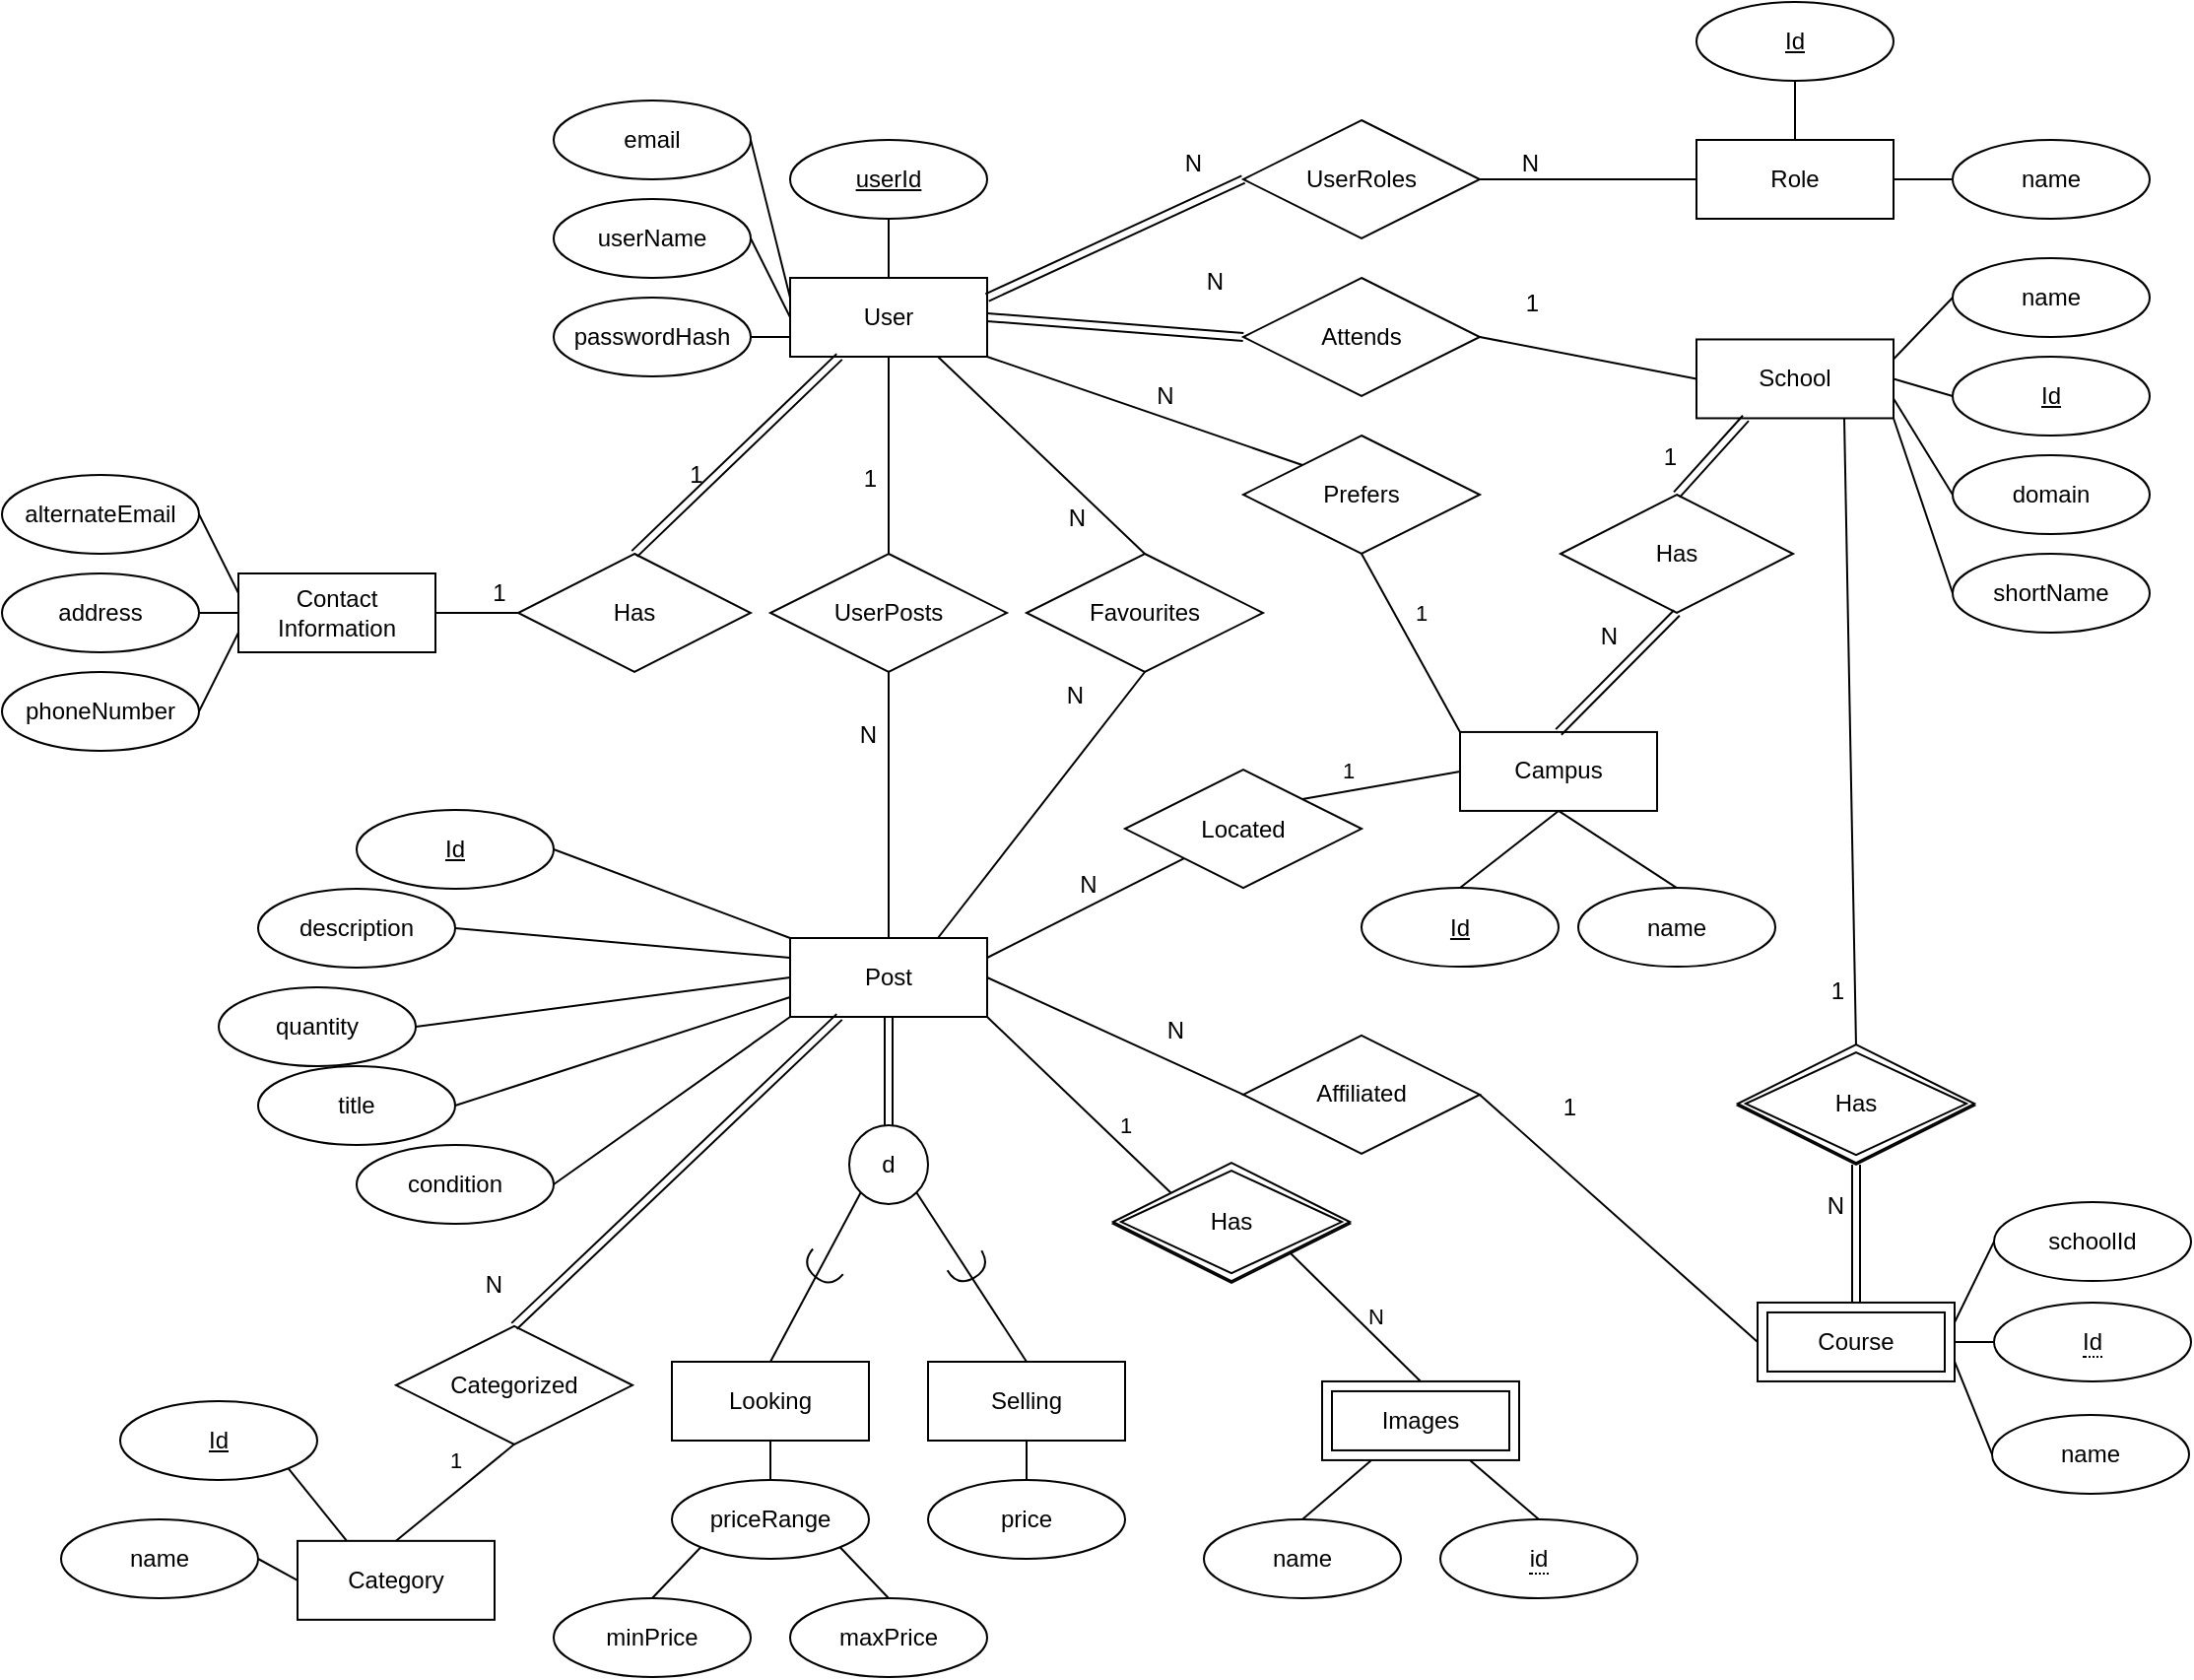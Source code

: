 <mxfile version="17.4.4" type="github">
  <diagram id="t6akrrL4qm9jTMgIvsn8" name="Page-1">
    <mxGraphModel dx="3773" dy="2772" grid="1" gridSize="10" guides="1" tooltips="1" connect="1" arrows="1" fold="1" page="1" pageScale="1" pageWidth="827" pageHeight="1169" math="0" shadow="0">
      <root>
        <mxCell id="0" />
        <mxCell id="1" parent="0" />
        <mxCell id="6nLnpNQeCBj-sCMpRCvX-1" value="User" style="whiteSpace=wrap;html=1;align=center;" parent="1" vertex="1">
          <mxGeometry x="130" y="130" width="100" height="40" as="geometry" />
        </mxCell>
        <mxCell id="6nLnpNQeCBj-sCMpRCvX-2" value="UserRoles" style="shape=rhombus;perimeter=rhombusPerimeter;whiteSpace=wrap;html=1;align=center;" parent="1" vertex="1">
          <mxGeometry x="360" y="50" width="120" height="60" as="geometry" />
        </mxCell>
        <mxCell id="6nLnpNQeCBj-sCMpRCvX-3" value="Role" style="whiteSpace=wrap;html=1;align=center;" parent="1" vertex="1">
          <mxGeometry x="590" y="60" width="100" height="40" as="geometry" />
        </mxCell>
        <mxCell id="6nLnpNQeCBj-sCMpRCvX-6" value="" style="shape=link;html=1;rounded=0;exitX=1;exitY=0.25;exitDx=0;exitDy=0;entryX=0;entryY=0.5;entryDx=0;entryDy=0;" parent="1" source="6nLnpNQeCBj-sCMpRCvX-1" target="6nLnpNQeCBj-sCMpRCvX-2" edge="1">
          <mxGeometry relative="1" as="geometry">
            <mxPoint x="360" y="530" as="sourcePoint" />
            <mxPoint x="520" y="530" as="targetPoint" />
          </mxGeometry>
        </mxCell>
        <mxCell id="6nLnpNQeCBj-sCMpRCvX-7" value="N" style="resizable=0;html=1;align=right;verticalAlign=bottom;" parent="6nLnpNQeCBj-sCMpRCvX-6" connectable="0" vertex="1">
          <mxGeometry x="1" relative="1" as="geometry">
            <mxPoint x="-20" as="offset" />
          </mxGeometry>
        </mxCell>
        <mxCell id="6nLnpNQeCBj-sCMpRCvX-10" value="" style="endArrow=none;html=1;rounded=0;exitX=0;exitY=0.5;exitDx=0;exitDy=0;entryX=1;entryY=0.5;entryDx=0;entryDy=0;" parent="1" source="6nLnpNQeCBj-sCMpRCvX-3" target="6nLnpNQeCBj-sCMpRCvX-2" edge="1">
          <mxGeometry relative="1" as="geometry">
            <mxPoint x="360" y="460" as="sourcePoint" />
            <mxPoint x="520" y="460" as="targetPoint" />
          </mxGeometry>
        </mxCell>
        <mxCell id="6nLnpNQeCBj-sCMpRCvX-11" value="N" style="resizable=0;html=1;align=right;verticalAlign=bottom;" parent="6nLnpNQeCBj-sCMpRCvX-10" connectable="0" vertex="1">
          <mxGeometry x="1" relative="1" as="geometry">
            <mxPoint x="30" as="offset" />
          </mxGeometry>
        </mxCell>
        <mxCell id="6nLnpNQeCBj-sCMpRCvX-12" value="School" style="whiteSpace=wrap;html=1;align=center;" parent="1" vertex="1">
          <mxGeometry x="590" y="161.23" width="100" height="40" as="geometry" />
        </mxCell>
        <mxCell id="6nLnpNQeCBj-sCMpRCvX-13" value="Post" style="whiteSpace=wrap;html=1;align=center;" parent="1" vertex="1">
          <mxGeometry x="130" y="465" width="100" height="40" as="geometry" />
        </mxCell>
        <mxCell id="6nLnpNQeCBj-sCMpRCvX-17" value="Id" style="ellipse;whiteSpace=wrap;html=1;align=center;fontStyle=4;" parent="1" vertex="1">
          <mxGeometry x="-90" y="400" width="100" height="40" as="geometry" />
        </mxCell>
        <mxCell id="6nLnpNQeCBj-sCMpRCvX-19" value="title" style="ellipse;whiteSpace=wrap;html=1;align=center;" parent="1" vertex="1">
          <mxGeometry x="-140" y="530" width="100" height="40" as="geometry" />
        </mxCell>
        <mxCell id="6nLnpNQeCBj-sCMpRCvX-20" value="description" style="ellipse;whiteSpace=wrap;html=1;align=center;" parent="1" vertex="1">
          <mxGeometry x="-140" y="440" width="100" height="40" as="geometry" />
        </mxCell>
        <mxCell id="6nLnpNQeCBj-sCMpRCvX-21" style="edgeStyle=orthogonalEdgeStyle;rounded=0;orthogonalLoop=1;jettySize=auto;html=1;exitX=0.5;exitY=1;exitDx=0;exitDy=0;" parent="1" edge="1">
          <mxGeometry relative="1" as="geometry">
            <mxPoint x="-100" y="530" as="sourcePoint" />
            <mxPoint x="-100" y="530" as="targetPoint" />
          </mxGeometry>
        </mxCell>
        <mxCell id="6nLnpNQeCBj-sCMpRCvX-22" value="Course" style="shape=ext;margin=3;double=1;whiteSpace=wrap;html=1;align=center;" parent="1" vertex="1">
          <mxGeometry x="621" y="649.97" width="100" height="40" as="geometry" />
        </mxCell>
        <mxCell id="6nLnpNQeCBj-sCMpRCvX-24" value="&lt;span style=&quot;border-bottom: 1px dotted&quot;&gt;Id&lt;/span&gt;" style="ellipse;whiteSpace=wrap;html=1;align=center;" parent="1" vertex="1">
          <mxGeometry x="741" y="649.97" width="100" height="40" as="geometry" />
        </mxCell>
        <mxCell id="6nLnpNQeCBj-sCMpRCvX-25" value="name" style="ellipse;whiteSpace=wrap;html=1;align=center;" parent="1" vertex="1">
          <mxGeometry x="740" y="706.97" width="100" height="40" as="geometry" />
        </mxCell>
        <mxCell id="6nLnpNQeCBj-sCMpRCvX-26" value="Id" style="ellipse;whiteSpace=wrap;html=1;align=center;fontStyle=4;" parent="1" vertex="1">
          <mxGeometry x="720" y="170" width="100" height="40" as="geometry" />
        </mxCell>
        <mxCell id="6nLnpNQeCBj-sCMpRCvX-27" value="name" style="ellipse;whiteSpace=wrap;html=1;align=center;" parent="1" vertex="1">
          <mxGeometry x="720" y="120.0" width="100" height="40" as="geometry" />
        </mxCell>
        <mxCell id="6nLnpNQeCBj-sCMpRCvX-28" value="domain" style="ellipse;whiteSpace=wrap;html=1;align=center;" parent="1" vertex="1">
          <mxGeometry x="720" y="220" width="100" height="40" as="geometry" />
        </mxCell>
        <mxCell id="6nLnpNQeCBj-sCMpRCvX-29" value="userId" style="ellipse;whiteSpace=wrap;html=1;align=center;fontStyle=4;" parent="1" vertex="1">
          <mxGeometry x="130" y="60" width="100" height="40" as="geometry" />
        </mxCell>
        <mxCell id="6nLnpNQeCBj-sCMpRCvX-31" value="email" style="ellipse;whiteSpace=wrap;html=1;align=center;" parent="1" vertex="1">
          <mxGeometry x="10" y="40" width="100" height="40" as="geometry" />
        </mxCell>
        <mxCell id="6nLnpNQeCBj-sCMpRCvX-32" value="userName" style="ellipse;whiteSpace=wrap;html=1;align=center;" parent="1" vertex="1">
          <mxGeometry x="10" y="90" width="100" height="40" as="geometry" />
        </mxCell>
        <mxCell id="6nLnpNQeCBj-sCMpRCvX-33" value="passwordHash" style="ellipse;whiteSpace=wrap;html=1;align=center;" parent="1" vertex="1">
          <mxGeometry x="10" y="140" width="100" height="40" as="geometry" />
        </mxCell>
        <mxCell id="6nLnpNQeCBj-sCMpRCvX-34" value="Id" style="ellipse;whiteSpace=wrap;html=1;align=center;fontStyle=4;" parent="1" vertex="1">
          <mxGeometry x="590" y="-10" width="100" height="40" as="geometry" />
        </mxCell>
        <mxCell id="6nLnpNQeCBj-sCMpRCvX-35" value="name" style="ellipse;whiteSpace=wrap;html=1;align=center;" parent="1" vertex="1">
          <mxGeometry x="720" y="60" width="100" height="40" as="geometry" />
        </mxCell>
        <mxCell id="6nLnpNQeCBj-sCMpRCvX-36" value="" style="endArrow=none;html=1;rounded=0;exitX=0.5;exitY=0;exitDx=0;exitDy=0;entryX=0.5;entryY=1;entryDx=0;entryDy=0;" parent="1" source="6nLnpNQeCBj-sCMpRCvX-3" target="6nLnpNQeCBj-sCMpRCvX-34" edge="1">
          <mxGeometry relative="1" as="geometry">
            <mxPoint x="480" y="440" as="sourcePoint" />
            <mxPoint x="640" y="440" as="targetPoint" />
          </mxGeometry>
        </mxCell>
        <mxCell id="6nLnpNQeCBj-sCMpRCvX-37" value="" style="endArrow=none;html=1;rounded=0;exitX=1;exitY=0.5;exitDx=0;exitDy=0;entryX=0;entryY=0.5;entryDx=0;entryDy=0;" parent="1" source="6nLnpNQeCBj-sCMpRCvX-3" target="6nLnpNQeCBj-sCMpRCvX-35" edge="1">
          <mxGeometry relative="1" as="geometry">
            <mxPoint x="480" y="440" as="sourcePoint" />
            <mxPoint x="640" y="440" as="targetPoint" />
          </mxGeometry>
        </mxCell>
        <mxCell id="6nLnpNQeCBj-sCMpRCvX-38" value="" style="endArrow=none;html=1;rounded=0;exitX=0.5;exitY=1;exitDx=0;exitDy=0;entryX=0.5;entryY=0;entryDx=0;entryDy=0;" parent="1" source="6nLnpNQeCBj-sCMpRCvX-29" target="6nLnpNQeCBj-sCMpRCvX-1" edge="1">
          <mxGeometry relative="1" as="geometry">
            <mxPoint x="480" y="510" as="sourcePoint" />
            <mxPoint x="640" y="510" as="targetPoint" />
          </mxGeometry>
        </mxCell>
        <mxCell id="6nLnpNQeCBj-sCMpRCvX-39" value="" style="endArrow=none;html=1;rounded=0;exitX=1;exitY=0.5;exitDx=0;exitDy=0;entryX=0;entryY=0.25;entryDx=0;entryDy=0;" parent="1" source="6nLnpNQeCBj-sCMpRCvX-31" target="6nLnpNQeCBj-sCMpRCvX-1" edge="1">
          <mxGeometry relative="1" as="geometry">
            <mxPoint x="480" y="510" as="sourcePoint" />
            <mxPoint x="640" y="510" as="targetPoint" />
          </mxGeometry>
        </mxCell>
        <mxCell id="6nLnpNQeCBj-sCMpRCvX-40" value="" style="endArrow=none;html=1;rounded=0;exitX=1;exitY=0.5;exitDx=0;exitDy=0;entryX=0;entryY=0.5;entryDx=0;entryDy=0;" parent="1" source="6nLnpNQeCBj-sCMpRCvX-32" target="6nLnpNQeCBj-sCMpRCvX-1" edge="1">
          <mxGeometry relative="1" as="geometry">
            <mxPoint x="480" y="510" as="sourcePoint" />
            <mxPoint x="640" y="510" as="targetPoint" />
          </mxGeometry>
        </mxCell>
        <mxCell id="6nLnpNQeCBj-sCMpRCvX-41" value="" style="endArrow=none;html=1;rounded=0;exitX=1;exitY=0.5;exitDx=0;exitDy=0;entryX=0;entryY=0.75;entryDx=0;entryDy=0;" parent="1" source="6nLnpNQeCBj-sCMpRCvX-33" target="6nLnpNQeCBj-sCMpRCvX-1" edge="1">
          <mxGeometry relative="1" as="geometry">
            <mxPoint x="480" y="510" as="sourcePoint" />
            <mxPoint x="640" y="510" as="targetPoint" />
          </mxGeometry>
        </mxCell>
        <mxCell id="6nLnpNQeCBj-sCMpRCvX-42" value="UserPosts" style="shape=rhombus;perimeter=rhombusPerimeter;whiteSpace=wrap;html=1;align=center;" parent="1" vertex="1">
          <mxGeometry x="120" y="270" width="120" height="60" as="geometry" />
        </mxCell>
        <mxCell id="6nLnpNQeCBj-sCMpRCvX-48" value="" style="endArrow=none;html=1;rounded=0;exitX=0.5;exitY=1;exitDx=0;exitDy=0;entryX=0.5;entryY=0;entryDx=0;entryDy=0;" parent="1" source="6nLnpNQeCBj-sCMpRCvX-1" target="6nLnpNQeCBj-sCMpRCvX-42" edge="1">
          <mxGeometry relative="1" as="geometry">
            <mxPoint x="480" y="510" as="sourcePoint" />
            <mxPoint x="640" y="510" as="targetPoint" />
          </mxGeometry>
        </mxCell>
        <mxCell id="6nLnpNQeCBj-sCMpRCvX-49" value="1" style="resizable=0;html=1;align=right;verticalAlign=bottom;" parent="6nLnpNQeCBj-sCMpRCvX-48" connectable="0" vertex="1">
          <mxGeometry x="1" relative="1" as="geometry">
            <mxPoint x="-6" y="-30" as="offset" />
          </mxGeometry>
        </mxCell>
        <mxCell id="6nLnpNQeCBj-sCMpRCvX-50" value="" style="endArrow=none;html=1;rounded=0;exitX=0.5;exitY=0;exitDx=0;exitDy=0;entryX=0.5;entryY=1;entryDx=0;entryDy=0;" parent="1" source="6nLnpNQeCBj-sCMpRCvX-13" target="6nLnpNQeCBj-sCMpRCvX-42" edge="1">
          <mxGeometry relative="1" as="geometry">
            <mxPoint x="480" y="510" as="sourcePoint" />
            <mxPoint x="640" y="510" as="targetPoint" />
          </mxGeometry>
        </mxCell>
        <mxCell id="6nLnpNQeCBj-sCMpRCvX-51" value="N" style="resizable=0;html=1;align=right;verticalAlign=bottom;" parent="6nLnpNQeCBj-sCMpRCvX-50" connectable="0" vertex="1">
          <mxGeometry x="1" relative="1" as="geometry">
            <mxPoint x="-6" y="40" as="offset" />
          </mxGeometry>
        </mxCell>
        <mxCell id="6nLnpNQeCBj-sCMpRCvX-52" value="Category" style="whiteSpace=wrap;html=1;align=center;" parent="1" vertex="1">
          <mxGeometry x="-120" y="770.92" width="100" height="40" as="geometry" />
        </mxCell>
        <mxCell id="6nLnpNQeCBj-sCMpRCvX-54" value="" style="endArrow=none;html=1;rounded=0;entryX=1;entryY=0.5;entryDx=0;entryDy=0;exitX=0;exitY=0;exitDx=0;exitDy=0;" parent="1" source="6nLnpNQeCBj-sCMpRCvX-13" target="6nLnpNQeCBj-sCMpRCvX-17" edge="1">
          <mxGeometry relative="1" as="geometry">
            <mxPoint x="150" y="400" as="sourcePoint" />
            <mxPoint x="640" y="510" as="targetPoint" />
          </mxGeometry>
        </mxCell>
        <mxCell id="6nLnpNQeCBj-sCMpRCvX-55" value="" style="endArrow=none;html=1;rounded=0;exitX=1;exitY=0.5;exitDx=0;exitDy=0;entryX=0;entryY=0.5;entryDx=0;entryDy=0;" parent="1" source="eEIRjI8Ug6xNDn4KMHof-1" target="6nLnpNQeCBj-sCMpRCvX-13" edge="1">
          <mxGeometry relative="1" as="geometry">
            <mxPoint x="-50" y="510" as="sourcePoint" />
            <mxPoint x="120" y="488" as="targetPoint" />
          </mxGeometry>
        </mxCell>
        <mxCell id="6nLnpNQeCBj-sCMpRCvX-56" value="" style="endArrow=none;html=1;rounded=0;exitX=1;exitY=0.5;exitDx=0;exitDy=0;entryX=0;entryY=0.25;entryDx=0;entryDy=0;" parent="1" source="6nLnpNQeCBj-sCMpRCvX-20" target="6nLnpNQeCBj-sCMpRCvX-13" edge="1">
          <mxGeometry relative="1" as="geometry">
            <mxPoint x="260" y="500" as="sourcePoint" />
            <mxPoint x="420" y="500" as="targetPoint" />
          </mxGeometry>
        </mxCell>
        <mxCell id="6nLnpNQeCBj-sCMpRCvX-57" value="" style="endArrow=none;html=1;rounded=0;exitX=1;exitY=0.5;exitDx=0;exitDy=0;entryX=0;entryY=0.75;entryDx=0;entryDy=0;" parent="1" source="6nLnpNQeCBj-sCMpRCvX-19" target="6nLnpNQeCBj-sCMpRCvX-13" edge="1">
          <mxGeometry relative="1" as="geometry">
            <mxPoint x="260" y="500" as="sourcePoint" />
            <mxPoint x="130" y="530" as="targetPoint" />
          </mxGeometry>
        </mxCell>
        <mxCell id="6nLnpNQeCBj-sCMpRCvX-58" value="Attends" style="shape=rhombus;perimeter=rhombusPerimeter;whiteSpace=wrap;html=1;align=center;" parent="1" vertex="1">
          <mxGeometry x="360" y="130" width="120" height="60" as="geometry" />
        </mxCell>
        <mxCell id="6nLnpNQeCBj-sCMpRCvX-59" value="" style="shape=link;html=1;rounded=0;exitX=1;exitY=0.5;exitDx=0;exitDy=0;entryX=0;entryY=0.5;entryDx=0;entryDy=0;" parent="1" source="6nLnpNQeCBj-sCMpRCvX-1" target="6nLnpNQeCBj-sCMpRCvX-58" edge="1">
          <mxGeometry relative="1" as="geometry">
            <mxPoint x="660" y="540" as="sourcePoint" />
            <mxPoint x="820" y="540" as="targetPoint" />
          </mxGeometry>
        </mxCell>
        <mxCell id="6nLnpNQeCBj-sCMpRCvX-60" value="N" style="resizable=0;html=1;align=right;verticalAlign=bottom;" parent="6nLnpNQeCBj-sCMpRCvX-59" connectable="0" vertex="1">
          <mxGeometry x="1" relative="1" as="geometry">
            <mxPoint x="-10" y="-20" as="offset" />
          </mxGeometry>
        </mxCell>
        <mxCell id="6nLnpNQeCBj-sCMpRCvX-61" value="" style="endArrow=none;html=1;rounded=0;entryX=1;entryY=0.5;entryDx=0;entryDy=0;exitX=0;exitY=0.5;exitDx=0;exitDy=0;" parent="1" source="6nLnpNQeCBj-sCMpRCvX-12" target="6nLnpNQeCBj-sCMpRCvX-58" edge="1">
          <mxGeometry relative="1" as="geometry">
            <mxPoint x="660" y="540" as="sourcePoint" />
            <mxPoint x="820" y="540" as="targetPoint" />
          </mxGeometry>
        </mxCell>
        <mxCell id="6nLnpNQeCBj-sCMpRCvX-62" value="1" style="resizable=0;html=1;align=right;verticalAlign=bottom;" parent="6nLnpNQeCBj-sCMpRCvX-61" connectable="0" vertex="1">
          <mxGeometry x="1" relative="1" as="geometry">
            <mxPoint x="30" y="-9" as="offset" />
          </mxGeometry>
        </mxCell>
        <mxCell id="6nLnpNQeCBj-sCMpRCvX-63" value="" style="endArrow=none;html=1;rounded=0;exitX=1;exitY=0.5;exitDx=0;exitDy=0;entryX=0;entryY=0.5;entryDx=0;entryDy=0;" parent="1" source="6nLnpNQeCBj-sCMpRCvX-12" target="6nLnpNQeCBj-sCMpRCvX-26" edge="1">
          <mxGeometry relative="1" as="geometry">
            <mxPoint x="740" y="390" as="sourcePoint" />
            <mxPoint x="900" y="390" as="targetPoint" />
          </mxGeometry>
        </mxCell>
        <mxCell id="6nLnpNQeCBj-sCMpRCvX-64" value="" style="endArrow=none;html=1;rounded=0;exitX=1;exitY=0.25;exitDx=0;exitDy=0;entryX=0;entryY=0.5;entryDx=0;entryDy=0;" parent="1" source="6nLnpNQeCBj-sCMpRCvX-12" target="6nLnpNQeCBj-sCMpRCvX-27" edge="1">
          <mxGeometry relative="1" as="geometry">
            <mxPoint x="780" y="390" as="sourcePoint" />
            <mxPoint x="940" y="390" as="targetPoint" />
          </mxGeometry>
        </mxCell>
        <mxCell id="6nLnpNQeCBj-sCMpRCvX-65" value="" style="endArrow=none;html=1;rounded=0;exitX=1;exitY=0.75;exitDx=0;exitDy=0;entryX=0;entryY=0.5;entryDx=0;entryDy=0;" parent="1" source="6nLnpNQeCBj-sCMpRCvX-12" target="6nLnpNQeCBj-sCMpRCvX-28" edge="1">
          <mxGeometry relative="1" as="geometry">
            <mxPoint x="780" y="390" as="sourcePoint" />
            <mxPoint x="940" y="390" as="targetPoint" />
          </mxGeometry>
        </mxCell>
        <mxCell id="6nLnpNQeCBj-sCMpRCvX-67" value="Has" style="shape=rhombus;double=1;perimeter=rhombusPerimeter;whiteSpace=wrap;html=1;align=center;" parent="1" vertex="1">
          <mxGeometry x="611" y="519.97" width="120" height="60" as="geometry" />
        </mxCell>
        <mxCell id="6nLnpNQeCBj-sCMpRCvX-72" value="" style="shape=link;html=1;rounded=0;exitX=0.5;exitY=0;exitDx=0;exitDy=0;entryX=0.5;entryY=1;entryDx=0;entryDy=0;" parent="1" source="6nLnpNQeCBj-sCMpRCvX-22" target="6nLnpNQeCBj-sCMpRCvX-67" edge="1">
          <mxGeometry relative="1" as="geometry">
            <mxPoint x="891" y="569.97" as="sourcePoint" />
            <mxPoint x="1051" y="569.97" as="targetPoint" />
          </mxGeometry>
        </mxCell>
        <mxCell id="6nLnpNQeCBj-sCMpRCvX-73" value="N" style="resizable=0;html=1;align=right;verticalAlign=bottom;" parent="6nLnpNQeCBj-sCMpRCvX-72" connectable="0" vertex="1">
          <mxGeometry x="1" relative="1" as="geometry">
            <mxPoint x="-6" y="30" as="offset" />
          </mxGeometry>
        </mxCell>
        <mxCell id="6nLnpNQeCBj-sCMpRCvX-74" value="" style="endArrow=none;html=1;rounded=0;exitX=0.75;exitY=1;exitDx=0;exitDy=0;entryX=0.5;entryY=0;entryDx=0;entryDy=0;" parent="1" source="6nLnpNQeCBj-sCMpRCvX-12" target="6nLnpNQeCBj-sCMpRCvX-67" edge="1">
          <mxGeometry relative="1" as="geometry">
            <mxPoint x="860" y="480" as="sourcePoint" />
            <mxPoint x="1020" y="480" as="targetPoint" />
          </mxGeometry>
        </mxCell>
        <mxCell id="6nLnpNQeCBj-sCMpRCvX-75" value="1" style="resizable=0;html=1;align=right;verticalAlign=bottom;" parent="6nLnpNQeCBj-sCMpRCvX-74" connectable="0" vertex="1">
          <mxGeometry x="1" relative="1" as="geometry">
            <mxPoint x="-6" y="-20" as="offset" />
          </mxGeometry>
        </mxCell>
        <mxCell id="6nLnpNQeCBj-sCMpRCvX-76" value="" style="endArrow=none;html=1;rounded=0;exitX=1;exitY=0.5;exitDx=0;exitDy=0;entryX=0;entryY=0.5;entryDx=0;entryDy=0;" parent="1" source="6nLnpNQeCBj-sCMpRCvX-22" target="6nLnpNQeCBj-sCMpRCvX-24" edge="1">
          <mxGeometry relative="1" as="geometry">
            <mxPoint x="861" y="649.97" as="sourcePoint" />
            <mxPoint x="731" y="669.97" as="targetPoint" />
          </mxGeometry>
        </mxCell>
        <mxCell id="6nLnpNQeCBj-sCMpRCvX-77" value="" style="endArrow=none;html=1;rounded=0;exitX=1;exitY=0.25;exitDx=0;exitDy=0;entryX=0;entryY=0.5;entryDx=0;entryDy=0;" parent="1" source="6nLnpNQeCBj-sCMpRCvX-22" target="4nujG1Sbxx9AVUgjz2MV-2" edge="1">
          <mxGeometry relative="1" as="geometry">
            <mxPoint x="861" y="609.97" as="sourcePoint" />
            <mxPoint x="741" y="614.97" as="targetPoint" />
          </mxGeometry>
        </mxCell>
        <mxCell id="6nLnpNQeCBj-sCMpRCvX-78" value="" style="endArrow=none;html=1;rounded=0;exitX=1;exitY=0.75;exitDx=0;exitDy=0;entryX=0;entryY=0.5;entryDx=0;entryDy=0;" parent="1" source="6nLnpNQeCBj-sCMpRCvX-22" target="6nLnpNQeCBj-sCMpRCvX-25" edge="1">
          <mxGeometry relative="1" as="geometry">
            <mxPoint x="861" y="609.97" as="sourcePoint" />
            <mxPoint x="1021" y="609.97" as="targetPoint" />
          </mxGeometry>
        </mxCell>
        <mxCell id="6nLnpNQeCBj-sCMpRCvX-79" value="Affiliated" style="shape=rhombus;perimeter=rhombusPerimeter;whiteSpace=wrap;html=1;align=center;" parent="1" vertex="1">
          <mxGeometry x="360" y="514.47" width="120" height="60" as="geometry" />
        </mxCell>
        <mxCell id="6nLnpNQeCBj-sCMpRCvX-80" value="" style="endArrow=none;html=1;rounded=0;exitX=1;exitY=0.5;exitDx=0;exitDy=0;entryX=0;entryY=0.5;entryDx=0;entryDy=0;" parent="1" source="6nLnpNQeCBj-sCMpRCvX-13" target="6nLnpNQeCBj-sCMpRCvX-79" edge="1">
          <mxGeometry relative="1" as="geometry">
            <mxPoint x="650" y="480" as="sourcePoint" />
            <mxPoint x="810" y="480" as="targetPoint" />
          </mxGeometry>
        </mxCell>
        <mxCell id="6nLnpNQeCBj-sCMpRCvX-81" value="N" style="resizable=0;html=1;align=right;verticalAlign=bottom;" parent="6nLnpNQeCBj-sCMpRCvX-80" connectable="0" vertex="1">
          <mxGeometry x="1" relative="1" as="geometry">
            <mxPoint x="-30" y="-24" as="offset" />
          </mxGeometry>
        </mxCell>
        <mxCell id="6nLnpNQeCBj-sCMpRCvX-84" value="" style="endArrow=none;html=1;rounded=0;exitX=0;exitY=0.5;exitDx=0;exitDy=0;entryX=1;entryY=0.5;entryDx=0;entryDy=0;" parent="1" source="6nLnpNQeCBj-sCMpRCvX-22" target="6nLnpNQeCBj-sCMpRCvX-79" edge="1">
          <mxGeometry relative="1" as="geometry">
            <mxPoint x="650" y="480" as="sourcePoint" />
            <mxPoint x="810" y="480" as="targetPoint" />
          </mxGeometry>
        </mxCell>
        <mxCell id="6nLnpNQeCBj-sCMpRCvX-85" value="1" style="resizable=0;html=1;align=right;verticalAlign=bottom;" parent="6nLnpNQeCBj-sCMpRCvX-84" connectable="0" vertex="1">
          <mxGeometry x="1" relative="1" as="geometry">
            <mxPoint x="50" y="15" as="offset" />
          </mxGeometry>
        </mxCell>
        <mxCell id="6nLnpNQeCBj-sCMpRCvX-86" value="Categorized" style="shape=rhombus;perimeter=rhombusPerimeter;whiteSpace=wrap;html=1;align=center;" parent="1" vertex="1">
          <mxGeometry x="-70" y="661.89" width="120" height="60" as="geometry" />
        </mxCell>
        <mxCell id="6nLnpNQeCBj-sCMpRCvX-87" value="1" style="endArrow=none;html=1;rounded=0;exitX=0.5;exitY=0;exitDx=0;exitDy=0;entryX=0.5;entryY=1;entryDx=0;entryDy=0;" parent="1" source="6nLnpNQeCBj-sCMpRCvX-52" target="6nLnpNQeCBj-sCMpRCvX-86" edge="1">
          <mxGeometry x="0.268" y="13" relative="1" as="geometry">
            <mxPoint x="480" y="461.89" as="sourcePoint" />
            <mxPoint x="640" y="461.89" as="targetPoint" />
            <mxPoint as="offset" />
          </mxGeometry>
        </mxCell>
        <mxCell id="6nLnpNQeCBj-sCMpRCvX-89" value="" style="shape=link;html=1;rounded=0;entryX=0.5;entryY=0;entryDx=0;entryDy=0;exitX=0.25;exitY=1;exitDx=0;exitDy=0;" parent="1" source="6nLnpNQeCBj-sCMpRCvX-13" target="6nLnpNQeCBj-sCMpRCvX-86" edge="1">
          <mxGeometry relative="1" as="geometry">
            <mxPoint x="-350" y="650" as="sourcePoint" />
            <mxPoint x="300" y="530" as="targetPoint" />
          </mxGeometry>
        </mxCell>
        <mxCell id="6nLnpNQeCBj-sCMpRCvX-90" value="N" style="resizable=0;html=1;align=right;verticalAlign=bottom;" parent="6nLnpNQeCBj-sCMpRCvX-89" connectable="0" vertex="1">
          <mxGeometry x="1" relative="1" as="geometry">
            <mxPoint x="-6" y="-12" as="offset" />
          </mxGeometry>
        </mxCell>
        <mxCell id="6nLnpNQeCBj-sCMpRCvX-91" value="Id" style="ellipse;whiteSpace=wrap;html=1;align=center;fontStyle=4;" parent="1" vertex="1">
          <mxGeometry x="-210" y="700" width="100" height="40" as="geometry" />
        </mxCell>
        <mxCell id="6nLnpNQeCBj-sCMpRCvX-92" value="name" style="ellipse;whiteSpace=wrap;html=1;align=center;" parent="1" vertex="1">
          <mxGeometry x="-240" y="760" width="100" height="40" as="geometry" />
        </mxCell>
        <mxCell id="6nLnpNQeCBj-sCMpRCvX-93" value="" style="endArrow=none;html=1;rounded=0;exitX=1;exitY=1;exitDx=0;exitDy=0;entryX=0.25;entryY=0;entryDx=0;entryDy=0;" parent="1" source="6nLnpNQeCBj-sCMpRCvX-91" target="6nLnpNQeCBj-sCMpRCvX-52" edge="1">
          <mxGeometry relative="1" as="geometry">
            <mxPoint x="490" y="671.89" as="sourcePoint" />
            <mxPoint x="650" y="671.89" as="targetPoint" />
          </mxGeometry>
        </mxCell>
        <mxCell id="6nLnpNQeCBj-sCMpRCvX-94" value="" style="endArrow=none;html=1;rounded=0;exitX=0;exitY=0.5;exitDx=0;exitDy=0;entryX=1;entryY=0.5;entryDx=0;entryDy=0;" parent="1" source="6nLnpNQeCBj-sCMpRCvX-52" target="6nLnpNQeCBj-sCMpRCvX-92" edge="1">
          <mxGeometry relative="1" as="geometry">
            <mxPoint x="490" y="671.89" as="sourcePoint" />
            <mxPoint x="650" y="671.89" as="targetPoint" />
          </mxGeometry>
        </mxCell>
        <mxCell id="6nLnpNQeCBj-sCMpRCvX-95" value="Favourites" style="shape=rhombus;perimeter=rhombusPerimeter;whiteSpace=wrap;html=1;align=center;" parent="1" vertex="1">
          <mxGeometry x="250" y="270" width="120" height="60" as="geometry" />
        </mxCell>
        <mxCell id="6nLnpNQeCBj-sCMpRCvX-96" value="" style="endArrow=none;html=1;rounded=0;exitX=0.75;exitY=0;exitDx=0;exitDy=0;entryX=0.5;entryY=1;entryDx=0;entryDy=0;" parent="1" source="6nLnpNQeCBj-sCMpRCvX-13" target="6nLnpNQeCBj-sCMpRCvX-95" edge="1">
          <mxGeometry relative="1" as="geometry">
            <mxPoint x="390" y="370" as="sourcePoint" />
            <mxPoint x="550" y="370" as="targetPoint" />
          </mxGeometry>
        </mxCell>
        <mxCell id="6nLnpNQeCBj-sCMpRCvX-97" value="N" style="resizable=0;html=1;align=right;verticalAlign=bottom;" parent="6nLnpNQeCBj-sCMpRCvX-96" connectable="0" vertex="1">
          <mxGeometry x="1" relative="1" as="geometry">
            <mxPoint x="-30" y="20" as="offset" />
          </mxGeometry>
        </mxCell>
        <mxCell id="6nLnpNQeCBj-sCMpRCvX-98" value="" style="endArrow=none;html=1;rounded=0;exitX=0.75;exitY=1;exitDx=0;exitDy=0;entryX=0.5;entryY=0;entryDx=0;entryDy=0;" parent="1" source="6nLnpNQeCBj-sCMpRCvX-1" target="6nLnpNQeCBj-sCMpRCvX-95" edge="1">
          <mxGeometry relative="1" as="geometry">
            <mxPoint x="390" y="370" as="sourcePoint" />
            <mxPoint x="550" y="370" as="targetPoint" />
          </mxGeometry>
        </mxCell>
        <mxCell id="6nLnpNQeCBj-sCMpRCvX-99" value="N" style="resizable=0;html=1;align=right;verticalAlign=bottom;" parent="6nLnpNQeCBj-sCMpRCvX-98" connectable="0" vertex="1">
          <mxGeometry x="1" relative="1" as="geometry">
            <mxPoint x="-30" y="-10" as="offset" />
          </mxGeometry>
        </mxCell>
        <mxCell id="eEIRjI8Ug6xNDn4KMHof-1" value="quantity" style="ellipse;whiteSpace=wrap;html=1;align=center;" parent="1" vertex="1">
          <mxGeometry x="-160" y="490" width="100" height="40" as="geometry" />
        </mxCell>
        <mxCell id="eEIRjI8Ug6xNDn4KMHof-2" value="condition" style="ellipse;whiteSpace=wrap;html=1;align=center;" parent="1" vertex="1">
          <mxGeometry x="-90" y="570" width="100" height="40" as="geometry" />
        </mxCell>
        <mxCell id="eEIRjI8Ug6xNDn4KMHof-4" value="" style="endArrow=none;html=1;rounded=0;exitX=1;exitY=0.5;exitDx=0;exitDy=0;entryX=0;entryY=1;entryDx=0;entryDy=0;" parent="1" source="eEIRjI8Ug6xNDn4KMHof-2" target="6nLnpNQeCBj-sCMpRCvX-13" edge="1">
          <mxGeometry relative="1" as="geometry">
            <mxPoint x="300" y="440" as="sourcePoint" />
            <mxPoint x="460" y="440" as="targetPoint" />
          </mxGeometry>
        </mxCell>
        <mxCell id="eEIRjI8Ug6xNDn4KMHof-5" value="Contact Information" style="whiteSpace=wrap;html=1;align=center;" parent="1" vertex="1">
          <mxGeometry x="-150" y="280" width="100" height="40" as="geometry" />
        </mxCell>
        <mxCell id="eEIRjI8Ug6xNDn4KMHof-8" value="Has" style="shape=rhombus;double=1;perimeter=rhombusPerimeter;whiteSpace=wrap;html=1;align=center;" parent="1" vertex="1">
          <mxGeometry x="294" y="580" width="120" height="60" as="geometry" />
        </mxCell>
        <mxCell id="eEIRjI8Ug6xNDn4KMHof-9" value="Images" style="shape=ext;margin=3;double=1;whiteSpace=wrap;html=1;align=center;" parent="1" vertex="1">
          <mxGeometry x="400" y="689.97" width="100" height="40" as="geometry" />
        </mxCell>
        <mxCell id="eEIRjI8Ug6xNDn4KMHof-11" value="name" style="ellipse;whiteSpace=wrap;html=1;align=center;" parent="1" vertex="1">
          <mxGeometry x="340" y="760" width="100" height="40" as="geometry" />
        </mxCell>
        <mxCell id="eEIRjI8Ug6xNDn4KMHof-14" value="&lt;span style=&quot;border-bottom: 1px dotted&quot;&gt;id&lt;/span&gt;" style="ellipse;whiteSpace=wrap;html=1;align=center;" parent="1" vertex="1">
          <mxGeometry x="460" y="760" width="100" height="40" as="geometry" />
        </mxCell>
        <mxCell id="eEIRjI8Ug6xNDn4KMHof-15" value="" style="endArrow=none;html=1;rounded=0;exitX=1;exitY=1;exitDx=0;exitDy=0;entryX=0;entryY=0;entryDx=0;entryDy=0;" parent="1" source="6nLnpNQeCBj-sCMpRCvX-13" target="eEIRjI8Ug6xNDn4KMHof-8" edge="1">
          <mxGeometry relative="1" as="geometry">
            <mxPoint x="280" y="560" as="sourcePoint" />
            <mxPoint x="440" y="560" as="targetPoint" />
          </mxGeometry>
        </mxCell>
        <mxCell id="eEIRjI8Ug6xNDn4KMHof-40" value="1" style="edgeLabel;html=1;align=center;verticalAlign=middle;resizable=0;points=[];" parent="eEIRjI8Ug6xNDn4KMHof-15" vertex="1" connectable="0">
          <mxGeometry x="0.207" y="2" relative="1" as="geometry">
            <mxPoint x="12" y="2" as="offset" />
          </mxGeometry>
        </mxCell>
        <mxCell id="eEIRjI8Ug6xNDn4KMHof-16" value="" style="endArrow=none;html=1;rounded=0;exitX=1;exitY=1;exitDx=0;exitDy=0;entryX=0.5;entryY=0;entryDx=0;entryDy=0;" parent="1" source="eEIRjI8Ug6xNDn4KMHof-8" target="eEIRjI8Ug6xNDn4KMHof-9" edge="1">
          <mxGeometry relative="1" as="geometry">
            <mxPoint x="280" y="560" as="sourcePoint" />
            <mxPoint x="440" y="560" as="targetPoint" />
          </mxGeometry>
        </mxCell>
        <mxCell id="eEIRjI8Ug6xNDn4KMHof-43" value="N" style="edgeLabel;html=1;align=center;verticalAlign=middle;resizable=0;points=[];" parent="eEIRjI8Ug6xNDn4KMHof-16" vertex="1" connectable="0">
          <mxGeometry x="0.291" relative="1" as="geometry">
            <mxPoint y="-10" as="offset" />
          </mxGeometry>
        </mxCell>
        <mxCell id="eEIRjI8Ug6xNDn4KMHof-17" value="" style="endArrow=none;html=1;rounded=0;exitX=0.5;exitY=0;exitDx=0;exitDy=0;entryX=0.25;entryY=1;entryDx=0;entryDy=0;" parent="1" source="eEIRjI8Ug6xNDn4KMHof-11" target="eEIRjI8Ug6xNDn4KMHof-9" edge="1">
          <mxGeometry relative="1" as="geometry">
            <mxPoint x="270" y="559.97" as="sourcePoint" />
            <mxPoint x="430" y="669.97" as="targetPoint" />
          </mxGeometry>
        </mxCell>
        <mxCell id="eEIRjI8Ug6xNDn4KMHof-18" value="" style="endArrow=none;html=1;rounded=0;exitX=0.5;exitY=0;exitDx=0;exitDy=0;entryX=0.75;entryY=1;entryDx=0;entryDy=0;" parent="1" source="eEIRjI8Ug6xNDn4KMHof-14" target="eEIRjI8Ug6xNDn4KMHof-9" edge="1">
          <mxGeometry relative="1" as="geometry">
            <mxPoint x="250" y="559.97" as="sourcePoint" />
            <mxPoint x="410" y="559.97" as="targetPoint" />
          </mxGeometry>
        </mxCell>
        <mxCell id="eEIRjI8Ug6xNDn4KMHof-19" value="" style="shape=link;html=1;rounded=0;entryX=0.5;entryY=1;entryDx=0;entryDy=0;exitX=0.5;exitY=0;exitDx=0;exitDy=0;" parent="1" source="eEIRjI8Ug6xNDn4KMHof-22" target="6nLnpNQeCBj-sCMpRCvX-13" edge="1">
          <mxGeometry relative="1" as="geometry">
            <mxPoint x="180" y="600" as="sourcePoint" />
            <mxPoint x="240" y="730" as="targetPoint" />
          </mxGeometry>
        </mxCell>
        <mxCell id="eEIRjI8Ug6xNDn4KMHof-20" value="" style="resizable=0;html=1;align=right;verticalAlign=bottom;" parent="eEIRjI8Ug6xNDn4KMHof-19" connectable="0" vertex="1">
          <mxGeometry x="1" relative="1" as="geometry" />
        </mxCell>
        <mxCell id="eEIRjI8Ug6xNDn4KMHof-21" value="" style="shape=requiredInterface;html=1;verticalLabelPosition=bottom;sketch=0;rotation=60;" parent="1" vertex="1">
          <mxGeometry x="216" y="623" width="10" height="20" as="geometry" />
        </mxCell>
        <mxCell id="eEIRjI8Ug6xNDn4KMHof-22" value="d" style="ellipse;whiteSpace=wrap;html=1;aspect=fixed;" parent="1" vertex="1">
          <mxGeometry x="160" y="560" width="40" height="40" as="geometry" />
        </mxCell>
        <mxCell id="eEIRjI8Ug6xNDn4KMHof-23" value="" style="endArrow=none;html=1;rounded=0;exitX=1;exitY=1;exitDx=0;exitDy=0;entryX=0.5;entryY=0;entryDx=0;entryDy=0;" parent="1" source="eEIRjI8Ug6xNDn4KMHof-22" target="eEIRjI8Ug6xNDn4KMHof-26" edge="1">
          <mxGeometry relative="1" as="geometry">
            <mxPoint x="330" y="560" as="sourcePoint" />
            <mxPoint x="250" y="710" as="targetPoint" />
          </mxGeometry>
        </mxCell>
        <mxCell id="eEIRjI8Ug6xNDn4KMHof-24" value="" style="endArrow=none;html=1;rounded=0;exitX=0;exitY=1;exitDx=0;exitDy=0;entryX=0.5;entryY=0;entryDx=0;entryDy=0;" parent="1" source="eEIRjI8Ug6xNDn4KMHof-22" target="eEIRjI8Ug6xNDn4KMHof-25" edge="1">
          <mxGeometry relative="1" as="geometry">
            <mxPoint x="330" y="560" as="sourcePoint" />
            <mxPoint x="100" y="710" as="targetPoint" />
          </mxGeometry>
        </mxCell>
        <mxCell id="eEIRjI8Ug6xNDn4KMHof-25" value="Looking" style="whiteSpace=wrap;html=1;align=center;" parent="1" vertex="1">
          <mxGeometry x="70" y="680" width="100" height="40" as="geometry" />
        </mxCell>
        <mxCell id="eEIRjI8Ug6xNDn4KMHof-26" value="Selling" style="whiteSpace=wrap;html=1;align=center;" parent="1" vertex="1">
          <mxGeometry x="200" y="680" width="100" height="40" as="geometry" />
        </mxCell>
        <mxCell id="eEIRjI8Ug6xNDn4KMHof-27" value="priceRange" style="ellipse;whiteSpace=wrap;html=1;align=center;" parent="1" vertex="1">
          <mxGeometry x="70" y="740" width="100" height="40" as="geometry" />
        </mxCell>
        <mxCell id="eEIRjI8Ug6xNDn4KMHof-28" value="" style="endArrow=none;html=1;rounded=0;exitX=0.5;exitY=0;exitDx=0;exitDy=0;entryX=0.5;entryY=1;entryDx=0;entryDy=0;" parent="1" source="eEIRjI8Ug6xNDn4KMHof-27" target="eEIRjI8Ug6xNDn4KMHof-25" edge="1">
          <mxGeometry relative="1" as="geometry">
            <mxPoint x="330" y="560" as="sourcePoint" />
            <mxPoint x="490" y="560" as="targetPoint" />
          </mxGeometry>
        </mxCell>
        <mxCell id="eEIRjI8Ug6xNDn4KMHof-29" value="minPrice" style="ellipse;whiteSpace=wrap;html=1;align=center;" parent="1" vertex="1">
          <mxGeometry x="10" y="800" width="100" height="40" as="geometry" />
        </mxCell>
        <mxCell id="eEIRjI8Ug6xNDn4KMHof-30" value="maxPrice" style="ellipse;whiteSpace=wrap;html=1;align=center;" parent="1" vertex="1">
          <mxGeometry x="130" y="800" width="100" height="40" as="geometry" />
        </mxCell>
        <mxCell id="eEIRjI8Ug6xNDn4KMHof-31" value="" style="endArrow=none;html=1;rounded=0;exitX=0.5;exitY=0;exitDx=0;exitDy=0;entryX=0;entryY=1;entryDx=0;entryDy=0;" parent="1" source="eEIRjI8Ug6xNDn4KMHof-29" target="eEIRjI8Ug6xNDn4KMHof-27" edge="1">
          <mxGeometry relative="1" as="geometry">
            <mxPoint x="360" y="560" as="sourcePoint" />
            <mxPoint x="520" y="560" as="targetPoint" />
          </mxGeometry>
        </mxCell>
        <mxCell id="eEIRjI8Ug6xNDn4KMHof-32" value="" style="endArrow=none;html=1;rounded=0;exitX=1;exitY=1;exitDx=0;exitDy=0;entryX=0.5;entryY=0;entryDx=0;entryDy=0;" parent="1" source="eEIRjI8Ug6xNDn4KMHof-27" target="eEIRjI8Ug6xNDn4KMHof-30" edge="1">
          <mxGeometry relative="1" as="geometry">
            <mxPoint x="360" y="560" as="sourcePoint" />
            <mxPoint x="520" y="560" as="targetPoint" />
          </mxGeometry>
        </mxCell>
        <mxCell id="eEIRjI8Ug6xNDn4KMHof-33" value="price" style="ellipse;whiteSpace=wrap;html=1;align=center;" parent="1" vertex="1">
          <mxGeometry x="200" y="740" width="100" height="40" as="geometry" />
        </mxCell>
        <mxCell id="eEIRjI8Ug6xNDn4KMHof-34" value="" style="endArrow=none;html=1;rounded=0;exitX=0.5;exitY=0;exitDx=0;exitDy=0;entryX=0.5;entryY=1;entryDx=0;entryDy=0;" parent="1" source="eEIRjI8Ug6xNDn4KMHof-33" target="eEIRjI8Ug6xNDn4KMHof-26" edge="1">
          <mxGeometry relative="1" as="geometry">
            <mxPoint x="360" y="560" as="sourcePoint" />
            <mxPoint x="520" y="560" as="targetPoint" />
          </mxGeometry>
        </mxCell>
        <mxCell id="eEIRjI8Ug6xNDn4KMHof-37" value="" style="shape=requiredInterface;html=1;verticalLabelPosition=bottom;sketch=0;rotation=130;" parent="1" vertex="1">
          <mxGeometry x="141" y="623" width="10" height="20" as="geometry" />
        </mxCell>
        <mxCell id="eEIRjI8Ug6xNDn4KMHof-44" value="alternateEmail" style="ellipse;whiteSpace=wrap;html=1;align=center;" parent="1" vertex="1">
          <mxGeometry x="-270" y="230" width="100" height="40" as="geometry" />
        </mxCell>
        <mxCell id="eEIRjI8Ug6xNDn4KMHof-46" value="address" style="ellipse;whiteSpace=wrap;html=1;align=center;" parent="1" vertex="1">
          <mxGeometry x="-270" y="280" width="100" height="40" as="geometry" />
        </mxCell>
        <mxCell id="eEIRjI8Ug6xNDn4KMHof-47" value="phoneNumber" style="ellipse;whiteSpace=wrap;html=1;align=center;" parent="1" vertex="1">
          <mxGeometry x="-270" y="330" width="100" height="40" as="geometry" />
        </mxCell>
        <mxCell id="eEIRjI8Ug6xNDn4KMHof-48" value="" style="endArrow=none;html=1;rounded=0;exitX=1;exitY=0.5;exitDx=0;exitDy=0;entryX=0;entryY=0.5;entryDx=0;entryDy=0;" parent="1" source="eEIRjI8Ug6xNDn4KMHof-46" target="eEIRjI8Ug6xNDn4KMHof-5" edge="1">
          <mxGeometry relative="1" as="geometry">
            <mxPoint x="370" y="440" as="sourcePoint" />
            <mxPoint x="530" y="440" as="targetPoint" />
          </mxGeometry>
        </mxCell>
        <mxCell id="eEIRjI8Ug6xNDn4KMHof-49" value="" style="endArrow=none;html=1;rounded=0;exitX=1;exitY=0.5;exitDx=0;exitDy=0;entryX=0;entryY=0.25;entryDx=0;entryDy=0;" parent="1" source="eEIRjI8Ug6xNDn4KMHof-44" target="eEIRjI8Ug6xNDn4KMHof-5" edge="1">
          <mxGeometry relative="1" as="geometry">
            <mxPoint x="370" y="440" as="sourcePoint" />
            <mxPoint x="530" y="440" as="targetPoint" />
          </mxGeometry>
        </mxCell>
        <mxCell id="eEIRjI8Ug6xNDn4KMHof-50" value="" style="endArrow=none;html=1;rounded=0;exitX=1;exitY=0.5;exitDx=0;exitDy=0;entryX=0;entryY=0.75;entryDx=0;entryDy=0;" parent="1" source="eEIRjI8Ug6xNDn4KMHof-47" target="eEIRjI8Ug6xNDn4KMHof-5" edge="1">
          <mxGeometry relative="1" as="geometry">
            <mxPoint x="370" y="440" as="sourcePoint" />
            <mxPoint x="530" y="440" as="targetPoint" />
          </mxGeometry>
        </mxCell>
        <mxCell id="eEIRjI8Ug6xNDn4KMHof-56" value="Has" style="shape=rhombus;perimeter=rhombusPerimeter;whiteSpace=wrap;html=1;align=center;" parent="1" vertex="1">
          <mxGeometry x="-8" y="270" width="118" height="60" as="geometry" />
        </mxCell>
        <mxCell id="eEIRjI8Ug6xNDn4KMHof-58" value="" style="endArrow=none;html=1;rounded=0;exitX=1;exitY=0.5;exitDx=0;exitDy=0;entryX=0;entryY=0.5;entryDx=0;entryDy=0;" parent="1" source="eEIRjI8Ug6xNDn4KMHof-5" target="eEIRjI8Ug6xNDn4KMHof-56" edge="1">
          <mxGeometry relative="1" as="geometry">
            <mxPoint x="420" y="450" as="sourcePoint" />
            <mxPoint x="51.166" y="360.167" as="targetPoint" />
          </mxGeometry>
        </mxCell>
        <mxCell id="eEIRjI8Ug6xNDn4KMHof-64" value="" style="shape=link;html=1;rounded=0;exitX=0.25;exitY=1;exitDx=0;exitDy=0;entryX=0.5;entryY=0;entryDx=0;entryDy=0;" parent="1" source="6nLnpNQeCBj-sCMpRCvX-1" target="eEIRjI8Ug6xNDn4KMHof-56" edge="1">
          <mxGeometry relative="1" as="geometry">
            <mxPoint x="420" y="450" as="sourcePoint" />
            <mxPoint x="580" y="450" as="targetPoint" />
          </mxGeometry>
        </mxCell>
        <mxCell id="eEIRjI8Ug6xNDn4KMHof-66" value="1" style="text;html=1;align=center;verticalAlign=middle;resizable=0;points=[];autosize=1;strokeColor=none;fillColor=none;" parent="1" vertex="1">
          <mxGeometry x="-28" y="280" width="20" height="20" as="geometry" />
        </mxCell>
        <mxCell id="eEIRjI8Ug6xNDn4KMHof-67" value="1" style="text;html=1;align=center;verticalAlign=middle;resizable=0;points=[];autosize=1;strokeColor=none;fillColor=none;" parent="1" vertex="1">
          <mxGeometry x="72" y="220" width="20" height="20" as="geometry" />
        </mxCell>
        <mxCell id="U_4AROUbKFWJxBy-ywBZ-3" value="Has" style="shape=rhombus;double=1;perimeter=rhombusPerimeter;whiteSpace=wrap;html=1;align=center;" parent="1" vertex="1">
          <mxGeometry x="294" y="579.06" width="120" height="60" as="geometry" />
        </mxCell>
        <mxCell id="U_4AROUbKFWJxBy-ywBZ-5" value="Has" style="shape=rhombus;double=1;perimeter=rhombusPerimeter;whiteSpace=wrap;html=1;align=center;" parent="1" vertex="1">
          <mxGeometry x="611" y="519.03" width="120" height="60" as="geometry" />
        </mxCell>
        <mxCell id="U_4AROUbKFWJxBy-ywBZ-11" value="Campus" style="whiteSpace=wrap;html=1;align=center;" parent="1" vertex="1">
          <mxGeometry x="470" y="360.47" width="100" height="40" as="geometry" />
        </mxCell>
        <mxCell id="U_4AROUbKFWJxBy-ywBZ-12" value="Id" style="ellipse;whiteSpace=wrap;html=1;align=center;fontStyle=4;" parent="1" vertex="1">
          <mxGeometry x="420" y="439.53" width="100" height="40" as="geometry" />
        </mxCell>
        <mxCell id="U_4AROUbKFWJxBy-ywBZ-13" value="name" style="ellipse;whiteSpace=wrap;html=1;align=center;" parent="1" vertex="1">
          <mxGeometry x="530" y="439.53" width="100" height="40" as="geometry" />
        </mxCell>
        <mxCell id="U_4AROUbKFWJxBy-ywBZ-14" value="" style="endArrow=none;html=1;rounded=0;exitX=0.5;exitY=1;exitDx=0;exitDy=0;entryX=0.5;entryY=0;entryDx=0;entryDy=0;" parent="1" source="U_4AROUbKFWJxBy-ywBZ-11" target="U_4AROUbKFWJxBy-ywBZ-13" edge="1">
          <mxGeometry relative="1" as="geometry">
            <mxPoint x="581" y="570.94" as="sourcePoint" />
            <mxPoint x="741" y="570.94" as="targetPoint" />
          </mxGeometry>
        </mxCell>
        <mxCell id="U_4AROUbKFWJxBy-ywBZ-15" value="" style="endArrow=none;html=1;rounded=0;exitX=0.5;exitY=1;exitDx=0;exitDy=0;entryX=0.5;entryY=0;entryDx=0;entryDy=0;" parent="1" source="U_4AROUbKFWJxBy-ywBZ-11" target="U_4AROUbKFWJxBy-ywBZ-12" edge="1">
          <mxGeometry relative="1" as="geometry">
            <mxPoint x="581" y="570.94" as="sourcePoint" />
            <mxPoint x="741" y="570.94" as="targetPoint" />
          </mxGeometry>
        </mxCell>
        <mxCell id="U_4AROUbKFWJxBy-ywBZ-17" value="Has" style="shape=rhombus;perimeter=rhombusPerimeter;whiteSpace=wrap;html=1;align=center;" parent="1" vertex="1">
          <mxGeometry x="521" y="240" width="118" height="60" as="geometry" />
        </mxCell>
        <mxCell id="U_4AROUbKFWJxBy-ywBZ-19" value="" style="shape=link;html=1;rounded=0;exitX=0.25;exitY=1;exitDx=0;exitDy=0;entryX=0.5;entryY=0;entryDx=0;entryDy=0;" parent="1" source="6nLnpNQeCBj-sCMpRCvX-12" target="U_4AROUbKFWJxBy-ywBZ-17" edge="1">
          <mxGeometry relative="1" as="geometry">
            <mxPoint x="610" y="310" as="sourcePoint" />
            <mxPoint x="770" y="310" as="targetPoint" />
          </mxGeometry>
        </mxCell>
        <mxCell id="U_4AROUbKFWJxBy-ywBZ-20" value="1" style="resizable=0;html=1;align=right;verticalAlign=bottom;" parent="U_4AROUbKFWJxBy-ywBZ-19" connectable="0" vertex="1">
          <mxGeometry x="1" relative="1" as="geometry">
            <mxPoint y="-10" as="offset" />
          </mxGeometry>
        </mxCell>
        <mxCell id="U_4AROUbKFWJxBy-ywBZ-21" value="" style="shape=link;html=1;rounded=0;exitX=0.5;exitY=0;exitDx=0;exitDy=0;entryX=0.5;entryY=1;entryDx=0;entryDy=0;" parent="1" source="U_4AROUbKFWJxBy-ywBZ-11" target="U_4AROUbKFWJxBy-ywBZ-17" edge="1">
          <mxGeometry relative="1" as="geometry">
            <mxPoint x="610" y="310" as="sourcePoint" />
            <mxPoint x="770" y="310" as="targetPoint" />
          </mxGeometry>
        </mxCell>
        <mxCell id="U_4AROUbKFWJxBy-ywBZ-22" value="N" style="resizable=0;html=1;align=right;verticalAlign=bottom;" parent="U_4AROUbKFWJxBy-ywBZ-21" connectable="0" vertex="1">
          <mxGeometry x="1" relative="1" as="geometry">
            <mxPoint x="-29" y="20" as="offset" />
          </mxGeometry>
        </mxCell>
        <mxCell id="U_4AROUbKFWJxBy-ywBZ-23" value="" style="endArrow=none;html=1;rounded=0;entryX=0;entryY=0;entryDx=0;entryDy=0;exitX=0.5;exitY=1;exitDx=0;exitDy=0;" parent="1" source="U_4AROUbKFWJxBy-ywBZ-25" target="U_4AROUbKFWJxBy-ywBZ-11" edge="1">
          <mxGeometry relative="1" as="geometry">
            <mxPoint x="420" y="270" as="sourcePoint" />
            <mxPoint x="920" y="410" as="targetPoint" />
          </mxGeometry>
        </mxCell>
        <mxCell id="U_4AROUbKFWJxBy-ywBZ-24" value="1" style="edgeLabel;html=1;align=center;verticalAlign=middle;resizable=0;points=[];" parent="U_4AROUbKFWJxBy-ywBZ-23" vertex="1" connectable="0">
          <mxGeometry x="-0.402" relative="1" as="geometry">
            <mxPoint x="15" y="3" as="offset" />
          </mxGeometry>
        </mxCell>
        <mxCell id="U_4AROUbKFWJxBy-ywBZ-25" value="Prefers" style="shape=rhombus;perimeter=rhombusPerimeter;whiteSpace=wrap;html=1;align=center;" parent="1" vertex="1">
          <mxGeometry x="360" y="210" width="120" height="60" as="geometry" />
        </mxCell>
        <mxCell id="U_4AROUbKFWJxBy-ywBZ-30" value="Located" style="shape=rhombus;perimeter=rhombusPerimeter;whiteSpace=wrap;html=1;align=center;" parent="1" vertex="1">
          <mxGeometry x="300" y="379.53" width="120" height="60" as="geometry" />
        </mxCell>
        <mxCell id="U_4AROUbKFWJxBy-ywBZ-34" value="" style="endArrow=none;html=1;rounded=0;exitX=1;exitY=0;exitDx=0;exitDy=0;entryX=0;entryY=0.5;entryDx=0;entryDy=0;" parent="1" source="U_4AROUbKFWJxBy-ywBZ-30" target="U_4AROUbKFWJxBy-ywBZ-11" edge="1">
          <mxGeometry relative="1" as="geometry">
            <mxPoint x="530" y="390" as="sourcePoint" />
            <mxPoint x="690" y="390" as="targetPoint" />
          </mxGeometry>
        </mxCell>
        <mxCell id="U_4AROUbKFWJxBy-ywBZ-35" value="1" style="edgeLabel;html=1;align=center;verticalAlign=middle;resizable=0;points=[];" parent="U_4AROUbKFWJxBy-ywBZ-34" vertex="1" connectable="0">
          <mxGeometry x="-0.436" y="-2" relative="1" as="geometry">
            <mxPoint y="-13" as="offset" />
          </mxGeometry>
        </mxCell>
        <mxCell id="4nujG1Sbxx9AVUgjz2MV-2" value="schoolId" style="ellipse;whiteSpace=wrap;html=1;align=center;" parent="1" vertex="1">
          <mxGeometry x="741" y="599.06" width="100" height="40" as="geometry" />
        </mxCell>
        <mxCell id="k_TGuAfxKfRkLSWVkAyD-3" value="shortName" style="ellipse;whiteSpace=wrap;html=1;align=center;" parent="1" vertex="1">
          <mxGeometry x="720" y="270" width="100" height="40" as="geometry" />
        </mxCell>
        <mxCell id="k_TGuAfxKfRkLSWVkAyD-4" value="" style="endArrow=none;html=1;rounded=0;entryX=0;entryY=0.5;entryDx=0;entryDy=0;exitX=1;exitY=1;exitDx=0;exitDy=0;" parent="1" source="6nLnpNQeCBj-sCMpRCvX-12" target="k_TGuAfxKfRkLSWVkAyD-3" edge="1">
          <mxGeometry width="50" height="50" relative="1" as="geometry">
            <mxPoint x="380" y="530" as="sourcePoint" />
            <mxPoint x="430" y="480" as="targetPoint" />
          </mxGeometry>
        </mxCell>
        <mxCell id="qv96YY0zEkGyRy9qRZgH-1" value="" style="endArrow=none;html=1;rounded=0;exitX=1;exitY=0.25;exitDx=0;exitDy=0;entryX=0;entryY=1;entryDx=0;entryDy=0;" edge="1" parent="1" source="6nLnpNQeCBj-sCMpRCvX-13" target="U_4AROUbKFWJxBy-ywBZ-30">
          <mxGeometry width="50" height="50" relative="1" as="geometry">
            <mxPoint x="240" y="320" as="sourcePoint" />
            <mxPoint x="290" y="270" as="targetPoint" />
          </mxGeometry>
        </mxCell>
        <mxCell id="qv96YY0zEkGyRy9qRZgH-2" value="N" style="text;html=1;align=center;verticalAlign=middle;resizable=0;points=[];autosize=1;strokeColor=none;fillColor=none;" vertex="1" parent="1">
          <mxGeometry x="271" y="428" width="20" height="20" as="geometry" />
        </mxCell>
        <mxCell id="qv96YY0zEkGyRy9qRZgH-3" value="" style="endArrow=none;html=1;rounded=0;entryX=1;entryY=1;entryDx=0;entryDy=0;exitX=0;exitY=0;exitDx=0;exitDy=0;" edge="1" parent="1" source="U_4AROUbKFWJxBy-ywBZ-25" target="6nLnpNQeCBj-sCMpRCvX-1">
          <mxGeometry width="50" height="50" relative="1" as="geometry">
            <mxPoint x="240" y="270" as="sourcePoint" />
            <mxPoint x="290" y="220" as="targetPoint" />
          </mxGeometry>
        </mxCell>
        <mxCell id="qv96YY0zEkGyRy9qRZgH-4" value="N" style="text;html=1;align=center;verticalAlign=middle;resizable=0;points=[];autosize=1;strokeColor=none;fillColor=none;" vertex="1" parent="1">
          <mxGeometry x="310" y="180" width="20" height="20" as="geometry" />
        </mxCell>
      </root>
    </mxGraphModel>
  </diagram>
</mxfile>
